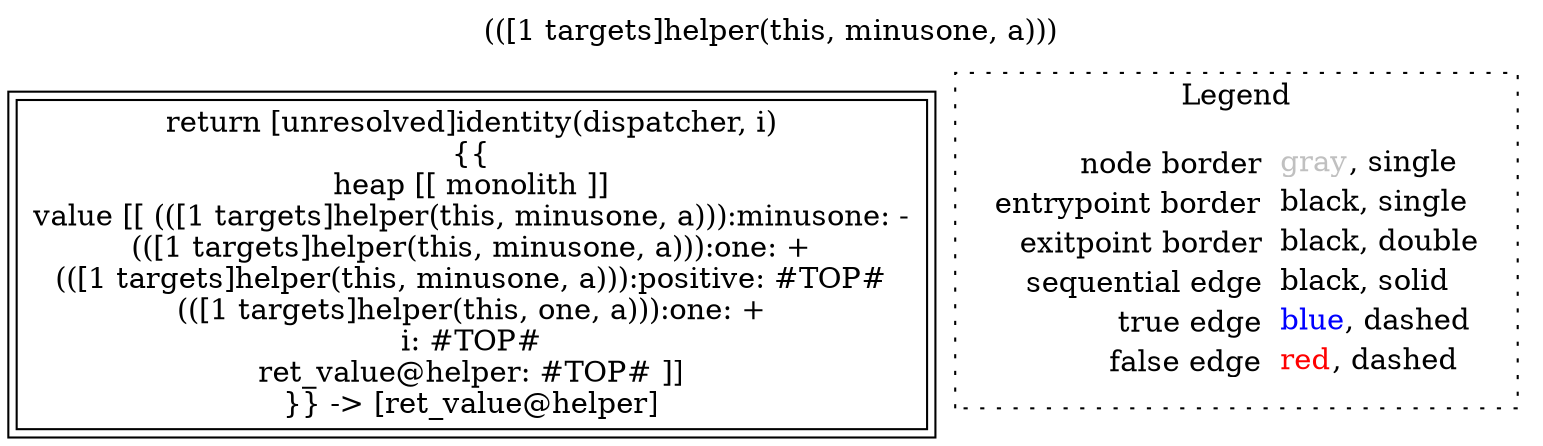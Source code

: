 digraph {
	labelloc="t";
	label="(([1 targets]helper(this, minusone, a)))";
	"node0" [shape="rect",color="black",peripheries="2",label=<return [unresolved]identity(dispatcher, i)<BR/>{{<BR/>heap [[ monolith ]]<BR/>value [[ (([1 targets]helper(this, minusone, a))):minusone: -<BR/>(([1 targets]helper(this, minusone, a))):one: +<BR/>(([1 targets]helper(this, minusone, a))):positive: #TOP#<BR/>(([1 targets]helper(this, one, a))):one: +<BR/>i: #TOP#<BR/>ret_value@helper: #TOP# ]]<BR/>}} -&gt; [ret_value@helper]>];
subgraph cluster_legend {
	label="Legend";
	style=dotted;
	node [shape=plaintext];
	"legend" [label=<<table border="0" cellpadding="2" cellspacing="0" cellborder="0"><tr><td align="right">node border&nbsp;</td><td align="left"><font color="gray">gray</font>, single</td></tr><tr><td align="right">entrypoint border&nbsp;</td><td align="left"><font color="black">black</font>, single</td></tr><tr><td align="right">exitpoint border&nbsp;</td><td align="left"><font color="black">black</font>, double</td></tr><tr><td align="right">sequential edge&nbsp;</td><td align="left"><font color="black">black</font>, solid</td></tr><tr><td align="right">true edge&nbsp;</td><td align="left"><font color="blue">blue</font>, dashed</td></tr><tr><td align="right">false edge&nbsp;</td><td align="left"><font color="red">red</font>, dashed</td></tr></table>>];
}

}
